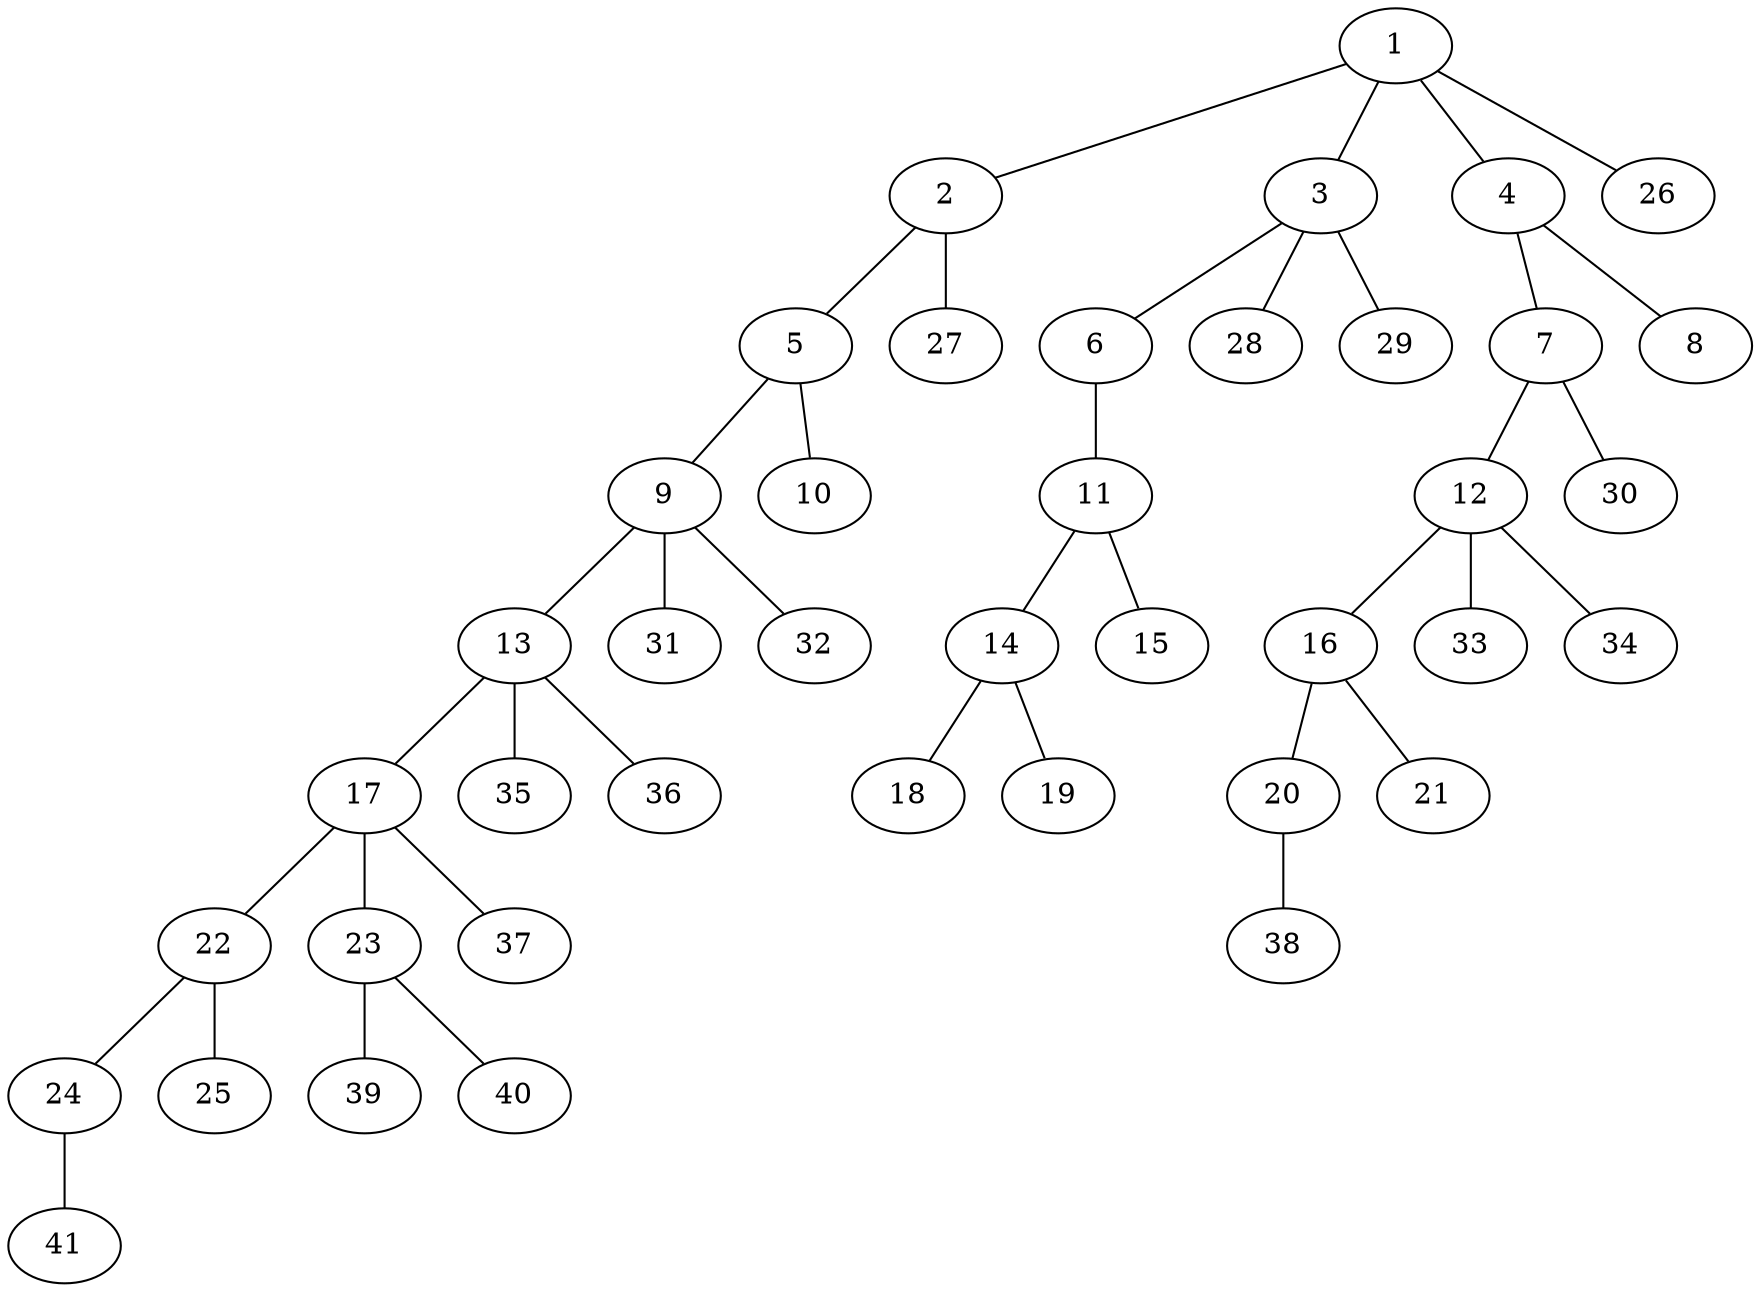 graph molecule_2978 {
	1	 [chem=C];
	2	 [chem=N];
	1 -- 2	 [valence=1];
	3	 [chem=C];
	1 -- 3	 [valence=1];
	4	 [chem=C];
	1 -- 4	 [valence=1];
	26	 [chem=H];
	1 -- 26	 [valence=1];
	5	 [chem=C];
	2 -- 5	 [valence=1];
	27	 [chem=H];
	2 -- 27	 [valence=1];
	6	 [chem=S];
	3 -- 6	 [valence=1];
	28	 [chem=H];
	3 -- 28	 [valence=1];
	29	 [chem=H];
	3 -- 29	 [valence=1];
	7	 [chem=N];
	4 -- 7	 [valence=1];
	8	 [chem=O];
	4 -- 8	 [valence=2];
	9	 [chem=C];
	5 -- 9	 [valence=1];
	10	 [chem=O];
	5 -- 10	 [valence=2];
	11	 [chem=C];
	6 -- 11	 [valence=1];
	12	 [chem=C];
	7 -- 12	 [valence=1];
	30	 [chem=H];
	7 -- 30	 [valence=1];
	13	 [chem=C];
	9 -- 13	 [valence=1];
	31	 [chem=H];
	9 -- 31	 [valence=1];
	32	 [chem=H];
	9 -- 32	 [valence=1];
	14	 [chem=C];
	11 -- 14	 [valence=2];
	15	 [chem=Cl];
	11 -- 15	 [valence=1];
	16	 [chem=C];
	12 -- 16	 [valence=1];
	33	 [chem=H];
	12 -- 33	 [valence=1];
	34	 [chem=H];
	12 -- 34	 [valence=1];
	17	 [chem=C];
	13 -- 17	 [valence=1];
	35	 [chem=H];
	13 -- 35	 [valence=1];
	36	 [chem=H];
	13 -- 36	 [valence=1];
	18	 [chem=Cl];
	14 -- 18	 [valence=1];
	19	 [chem=Cl];
	14 -- 19	 [valence=1];
	20	 [chem=O];
	16 -- 20	 [valence=1];
	21	 [chem=O];
	16 -- 21	 [valence=2];
	22	 [chem=C];
	17 -- 22	 [valence=1];
	23	 [chem=N];
	17 -- 23	 [valence=1];
	37	 [chem=H];
	17 -- 37	 [valence=1];
	38	 [chem=H];
	20 -- 38	 [valence=1];
	24	 [chem=O];
	22 -- 24	 [valence=1];
	25	 [chem=O];
	22 -- 25	 [valence=2];
	39	 [chem=H];
	23 -- 39	 [valence=1];
	40	 [chem=H];
	23 -- 40	 [valence=1];
	41	 [chem=H];
	24 -- 41	 [valence=1];
}
